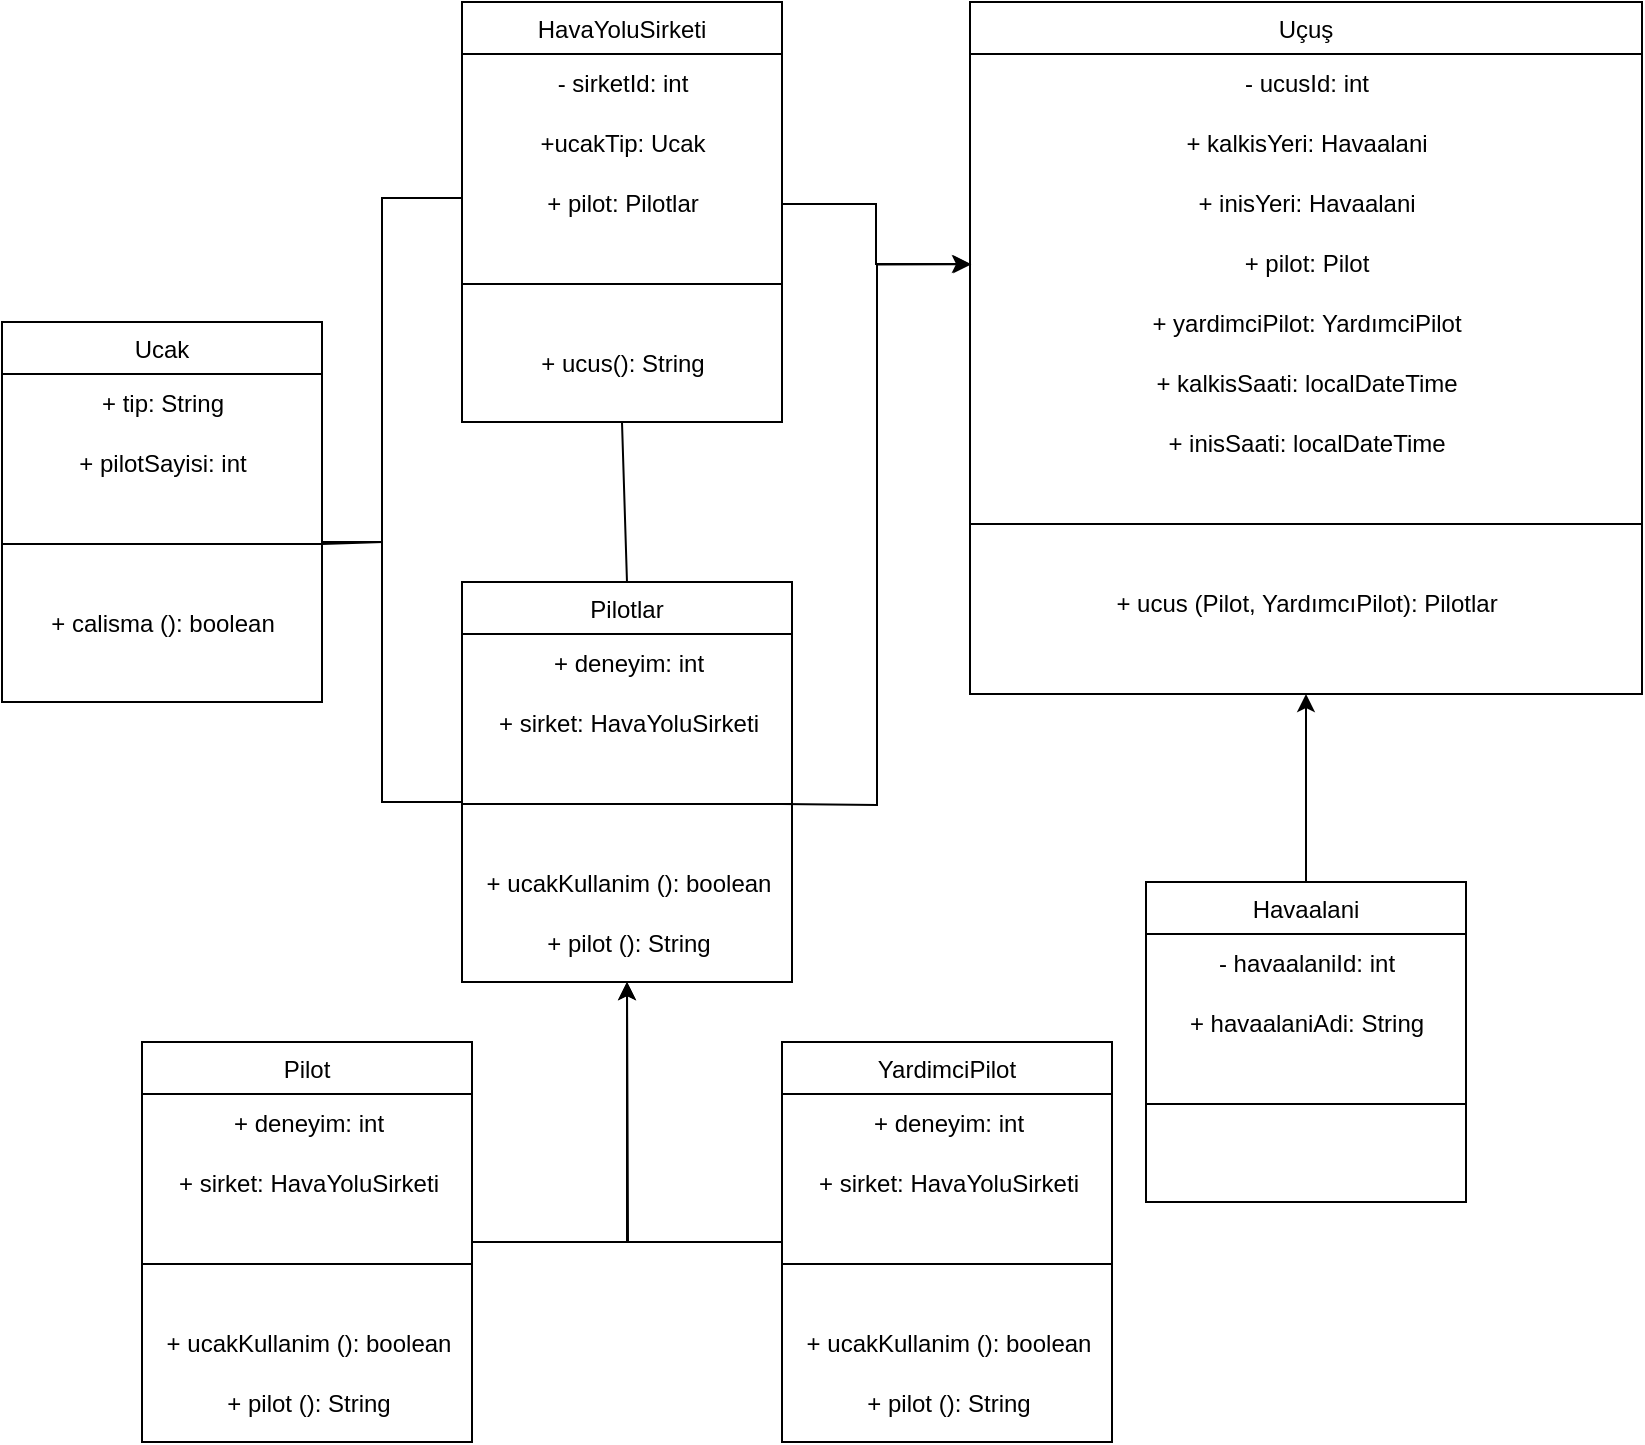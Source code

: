 <mxfile version="21.7.4" type="device">
  <diagram id="C5RBs43oDa-KdzZeNtuy" name="Page-1">
    <mxGraphModel dx="2294" dy="800" grid="1" gridSize="10" guides="1" tooltips="1" connect="1" arrows="1" fold="1" page="1" pageScale="1" pageWidth="827" pageHeight="1169" math="0" shadow="0">
      <root>
        <mxCell id="WIyWlLk6GJQsqaUBKTNV-0" />
        <mxCell id="WIyWlLk6GJQsqaUBKTNV-1" parent="WIyWlLk6GJQsqaUBKTNV-0" />
        <mxCell id="7I8WZK7cO3IiVVHnGnqm-39" value="Uçuş" style="swimlane;fontStyle=0;align=center;verticalAlign=top;childLayout=stackLayout;horizontal=1;startSize=26;horizontalStack=0;resizeParent=1;resizeLast=0;collapsible=1;marginBottom=0;rounded=0;shadow=0;strokeWidth=1;" vertex="1" parent="WIyWlLk6GJQsqaUBKTNV-1">
          <mxGeometry x="334" y="70" width="336" height="346" as="geometry">
            <mxRectangle x="130" y="380" width="160" height="26" as="alternateBounds" />
          </mxGeometry>
        </mxCell>
        <mxCell id="7I8WZK7cO3IiVVHnGnqm-42" value="- ucusId: int" style="text;html=1;align=center;verticalAlign=middle;resizable=0;points=[];autosize=1;strokeColor=none;fillColor=none;" vertex="1" parent="7I8WZK7cO3IiVVHnGnqm-39">
          <mxGeometry y="26" width="336" height="30" as="geometry" />
        </mxCell>
        <mxCell id="7I8WZK7cO3IiVVHnGnqm-43" value="+ kalkisYeri: Havaalani" style="text;html=1;align=center;verticalAlign=middle;resizable=0;points=[];autosize=1;strokeColor=none;fillColor=none;" vertex="1" parent="7I8WZK7cO3IiVVHnGnqm-39">
          <mxGeometry y="56" width="336" height="30" as="geometry" />
        </mxCell>
        <mxCell id="7I8WZK7cO3IiVVHnGnqm-64" value="+ inisYeri: Havaalani" style="text;html=1;align=center;verticalAlign=middle;resizable=0;points=[];autosize=1;strokeColor=none;fillColor=none;" vertex="1" parent="7I8WZK7cO3IiVVHnGnqm-39">
          <mxGeometry y="86" width="336" height="30" as="geometry" />
        </mxCell>
        <mxCell id="7I8WZK7cO3IiVVHnGnqm-45" value="+ pilot: Pilot" style="text;html=1;align=center;verticalAlign=middle;resizable=0;points=[];autosize=1;strokeColor=none;fillColor=none;" vertex="1" parent="7I8WZK7cO3IiVVHnGnqm-39">
          <mxGeometry y="116" width="336" height="30" as="geometry" />
        </mxCell>
        <mxCell id="7I8WZK7cO3IiVVHnGnqm-46" value="+ yardimciPilot: YardımciPilot" style="text;html=1;align=center;verticalAlign=middle;resizable=0;points=[];autosize=1;strokeColor=none;fillColor=none;" vertex="1" parent="7I8WZK7cO3IiVVHnGnqm-39">
          <mxGeometry y="146" width="336" height="30" as="geometry" />
        </mxCell>
        <mxCell id="7I8WZK7cO3IiVVHnGnqm-55" value="+ kalkisSaati: localDateTime" style="text;html=1;align=center;verticalAlign=middle;resizable=0;points=[];autosize=1;strokeColor=none;fillColor=none;" vertex="1" parent="7I8WZK7cO3IiVVHnGnqm-39">
          <mxGeometry y="176" width="336" height="30" as="geometry" />
        </mxCell>
        <mxCell id="7I8WZK7cO3IiVVHnGnqm-67" value="+ inisSaati: localDateTime" style="text;html=1;align=center;verticalAlign=middle;resizable=0;points=[];autosize=1;strokeColor=none;fillColor=none;" vertex="1" parent="7I8WZK7cO3IiVVHnGnqm-39">
          <mxGeometry y="206" width="336" height="30" as="geometry" />
        </mxCell>
        <mxCell id="7I8WZK7cO3IiVVHnGnqm-40" value="" style="line;html=1;strokeWidth=1;align=left;verticalAlign=middle;spacingTop=-1;spacingLeft=3;spacingRight=3;rotatable=0;labelPosition=right;points=[];portConstraint=eastwest;" vertex="1" parent="7I8WZK7cO3IiVVHnGnqm-39">
          <mxGeometry y="236" width="336" height="50" as="geometry" />
        </mxCell>
        <mxCell id="7I8WZK7cO3IiVVHnGnqm-65" value="+ ucus (Pilot, YardımcıPilot): Pilotlar" style="text;html=1;align=center;verticalAlign=middle;resizable=0;points=[];autosize=1;strokeColor=none;fillColor=none;" vertex="1" parent="7I8WZK7cO3IiVVHnGnqm-39">
          <mxGeometry y="286" width="336" height="30" as="geometry" />
        </mxCell>
        <mxCell id="7I8WZK7cO3IiVVHnGnqm-94" value="" style="edgeStyle=orthogonalEdgeStyle;rounded=0;orthogonalLoop=1;jettySize=auto;html=1;entryX=0.5;entryY=1;entryDx=0;entryDy=0;" edge="1" parent="WIyWlLk6GJQsqaUBKTNV-1" source="7I8WZK7cO3IiVVHnGnqm-57" target="7I8WZK7cO3IiVVHnGnqm-39">
          <mxGeometry relative="1" as="geometry" />
        </mxCell>
        <mxCell id="7I8WZK7cO3IiVVHnGnqm-57" value="Havaalani" style="swimlane;fontStyle=0;align=center;verticalAlign=top;childLayout=stackLayout;horizontal=1;startSize=26;horizontalStack=0;resizeParent=1;resizeLast=0;collapsible=1;marginBottom=0;rounded=0;shadow=0;strokeWidth=1;" vertex="1" parent="WIyWlLk6GJQsqaUBKTNV-1">
          <mxGeometry x="422" y="510" width="160" height="160" as="geometry">
            <mxRectangle x="130" y="380" width="160" height="26" as="alternateBounds" />
          </mxGeometry>
        </mxCell>
        <mxCell id="7I8WZK7cO3IiVVHnGnqm-58" value="- havaalaniId: int" style="text;html=1;align=center;verticalAlign=middle;resizable=0;points=[];autosize=1;strokeColor=none;fillColor=none;" vertex="1" parent="7I8WZK7cO3IiVVHnGnqm-57">
          <mxGeometry y="26" width="160" height="30" as="geometry" />
        </mxCell>
        <mxCell id="7I8WZK7cO3IiVVHnGnqm-83" value="+ havaalaniAdi: String" style="text;html=1;align=center;verticalAlign=middle;resizable=0;points=[];autosize=1;strokeColor=none;fillColor=none;" vertex="1" parent="7I8WZK7cO3IiVVHnGnqm-57">
          <mxGeometry y="56" width="160" height="30" as="geometry" />
        </mxCell>
        <mxCell id="7I8WZK7cO3IiVVHnGnqm-61" value="" style="line;html=1;strokeWidth=1;align=left;verticalAlign=middle;spacingTop=-1;spacingLeft=3;spacingRight=3;rotatable=0;labelPosition=right;points=[];portConstraint=eastwest;" vertex="1" parent="7I8WZK7cO3IiVVHnGnqm-57">
          <mxGeometry y="86" width="160" height="50" as="geometry" />
        </mxCell>
        <mxCell id="7I8WZK7cO3IiVVHnGnqm-68" value="Ucak" style="swimlane;fontStyle=0;align=center;verticalAlign=top;childLayout=stackLayout;horizontal=1;startSize=26;horizontalStack=0;resizeParent=1;resizeLast=0;collapsible=1;marginBottom=0;rounded=0;shadow=0;strokeWidth=1;" vertex="1" parent="WIyWlLk6GJQsqaUBKTNV-1">
          <mxGeometry x="-150" y="230" width="160" height="190" as="geometry">
            <mxRectangle x="130" y="380" width="160" height="26" as="alternateBounds" />
          </mxGeometry>
        </mxCell>
        <mxCell id="7I8WZK7cO3IiVVHnGnqm-69" value="+ tip: String" style="text;html=1;align=center;verticalAlign=middle;resizable=0;points=[];autosize=1;strokeColor=none;fillColor=none;" vertex="1" parent="7I8WZK7cO3IiVVHnGnqm-68">
          <mxGeometry y="26" width="160" height="30" as="geometry" />
        </mxCell>
        <mxCell id="7I8WZK7cO3IiVVHnGnqm-92" value="+ pilotSayisi: int" style="text;html=1;align=center;verticalAlign=middle;resizable=0;points=[];autosize=1;strokeColor=none;fillColor=none;" vertex="1" parent="7I8WZK7cO3IiVVHnGnqm-68">
          <mxGeometry y="56" width="160" height="30" as="geometry" />
        </mxCell>
        <mxCell id="7I8WZK7cO3IiVVHnGnqm-72" value="" style="line;html=1;strokeWidth=1;align=left;verticalAlign=middle;spacingTop=-1;spacingLeft=3;spacingRight=3;rotatable=0;labelPosition=right;points=[];portConstraint=eastwest;" vertex="1" parent="7I8WZK7cO3IiVVHnGnqm-68">
          <mxGeometry y="86" width="160" height="50" as="geometry" />
        </mxCell>
        <mxCell id="7I8WZK7cO3IiVVHnGnqm-73" value="+ calisma (): boolean" style="text;html=1;align=center;verticalAlign=middle;resizable=0;points=[];autosize=1;strokeColor=none;fillColor=none;" vertex="1" parent="7I8WZK7cO3IiVVHnGnqm-68">
          <mxGeometry y="136" width="160" height="30" as="geometry" />
        </mxCell>
        <mxCell id="7I8WZK7cO3IiVVHnGnqm-75" value="Pilotlar" style="swimlane;fontStyle=0;align=center;verticalAlign=top;childLayout=stackLayout;horizontal=1;startSize=26;horizontalStack=0;resizeParent=1;resizeLast=0;collapsible=1;marginBottom=0;rounded=0;shadow=0;strokeWidth=1;" vertex="1" parent="WIyWlLk6GJQsqaUBKTNV-1">
          <mxGeometry x="80" y="360" width="165" height="200" as="geometry">
            <mxRectangle x="130" y="380" width="160" height="26" as="alternateBounds" />
          </mxGeometry>
        </mxCell>
        <mxCell id="7I8WZK7cO3IiVVHnGnqm-76" value="+ deneyim: int" style="text;html=1;align=center;verticalAlign=middle;resizable=0;points=[];autosize=1;strokeColor=none;fillColor=none;" vertex="1" parent="7I8WZK7cO3IiVVHnGnqm-75">
          <mxGeometry y="26" width="165" height="30" as="geometry" />
        </mxCell>
        <mxCell id="7I8WZK7cO3IiVVHnGnqm-82" value="+ sirket: HavaYoluSirketi" style="text;html=1;align=center;verticalAlign=middle;resizable=0;points=[];autosize=1;strokeColor=none;fillColor=none;" vertex="1" parent="7I8WZK7cO3IiVVHnGnqm-75">
          <mxGeometry y="56" width="165" height="30" as="geometry" />
        </mxCell>
        <mxCell id="7I8WZK7cO3IiVVHnGnqm-79" value="" style="line;html=1;strokeWidth=1;align=left;verticalAlign=middle;spacingTop=-1;spacingLeft=3;spacingRight=3;rotatable=0;labelPosition=right;points=[];portConstraint=eastwest;" vertex="1" parent="7I8WZK7cO3IiVVHnGnqm-75">
          <mxGeometry y="86" width="165" height="50" as="geometry" />
        </mxCell>
        <mxCell id="7I8WZK7cO3IiVVHnGnqm-80" value="+ ucakKullanim (): boolean" style="text;html=1;align=center;verticalAlign=middle;resizable=0;points=[];autosize=1;strokeColor=none;fillColor=none;" vertex="1" parent="7I8WZK7cO3IiVVHnGnqm-75">
          <mxGeometry y="136" width="165" height="30" as="geometry" />
        </mxCell>
        <mxCell id="7I8WZK7cO3IiVVHnGnqm-81" value="+ pilot (): String" style="text;html=1;align=center;verticalAlign=middle;resizable=0;points=[];autosize=1;strokeColor=none;fillColor=none;" vertex="1" parent="7I8WZK7cO3IiVVHnGnqm-75">
          <mxGeometry y="166" width="165" height="30" as="geometry" />
        </mxCell>
        <mxCell id="7I8WZK7cO3IiVVHnGnqm-84" value="HavaYoluSirketi" style="swimlane;fontStyle=0;align=center;verticalAlign=top;childLayout=stackLayout;horizontal=1;startSize=26;horizontalStack=0;resizeParent=1;resizeLast=0;collapsible=1;marginBottom=0;rounded=0;shadow=0;strokeWidth=1;" vertex="1" parent="WIyWlLk6GJQsqaUBKTNV-1">
          <mxGeometry x="80" y="70" width="160" height="210" as="geometry">
            <mxRectangle x="130" y="380" width="160" height="26" as="alternateBounds" />
          </mxGeometry>
        </mxCell>
        <mxCell id="7I8WZK7cO3IiVVHnGnqm-85" value="- sirketId: int" style="text;html=1;align=center;verticalAlign=middle;resizable=0;points=[];autosize=1;strokeColor=none;fillColor=none;" vertex="1" parent="7I8WZK7cO3IiVVHnGnqm-84">
          <mxGeometry y="26" width="160" height="30" as="geometry" />
        </mxCell>
        <mxCell id="7I8WZK7cO3IiVVHnGnqm-93" value="+ucakTip: Ucak" style="text;html=1;align=center;verticalAlign=middle;resizable=0;points=[];autosize=1;strokeColor=none;fillColor=none;" vertex="1" parent="7I8WZK7cO3IiVVHnGnqm-84">
          <mxGeometry y="56" width="160" height="30" as="geometry" />
        </mxCell>
        <mxCell id="7I8WZK7cO3IiVVHnGnqm-86" value="+ pilot: Pilotlar" style="text;html=1;align=center;verticalAlign=middle;resizable=0;points=[];autosize=1;strokeColor=none;fillColor=none;" vertex="1" parent="7I8WZK7cO3IiVVHnGnqm-84">
          <mxGeometry y="86" width="160" height="30" as="geometry" />
        </mxCell>
        <mxCell id="7I8WZK7cO3IiVVHnGnqm-88" value="" style="line;html=1;strokeWidth=1;align=left;verticalAlign=middle;spacingTop=-1;spacingLeft=3;spacingRight=3;rotatable=0;labelPosition=right;points=[];portConstraint=eastwest;" vertex="1" parent="7I8WZK7cO3IiVVHnGnqm-84">
          <mxGeometry y="116" width="160" height="50" as="geometry" />
        </mxCell>
        <mxCell id="7I8WZK7cO3IiVVHnGnqm-89" value="+ ucus(): String" style="text;html=1;align=center;verticalAlign=middle;resizable=0;points=[];autosize=1;strokeColor=none;fillColor=none;" vertex="1" parent="7I8WZK7cO3IiVVHnGnqm-84">
          <mxGeometry y="166" width="160" height="30" as="geometry" />
        </mxCell>
        <mxCell id="7I8WZK7cO3IiVVHnGnqm-102" value="" style="endArrow=none;html=1;rounded=0;exitX=0.5;exitY=0;exitDx=0;exitDy=0;entryX=0.5;entryY=1;entryDx=0;entryDy=0;" edge="1" parent="WIyWlLk6GJQsqaUBKTNV-1" source="7I8WZK7cO3IiVVHnGnqm-75" target="7I8WZK7cO3IiVVHnGnqm-84">
          <mxGeometry width="50" height="50" relative="1" as="geometry">
            <mxPoint x="220" y="320" as="sourcePoint" />
            <mxPoint x="270" y="270" as="targetPoint" />
          </mxGeometry>
        </mxCell>
        <mxCell id="7I8WZK7cO3IiVVHnGnqm-103" value="" style="edgeStyle=orthogonalEdgeStyle;rounded=0;orthogonalLoop=1;jettySize=auto;html=1;" edge="1" parent="WIyWlLk6GJQsqaUBKTNV-1" source="7I8WZK7cO3IiVVHnGnqm-86" target="7I8WZK7cO3IiVVHnGnqm-45">
          <mxGeometry relative="1" as="geometry" />
        </mxCell>
        <mxCell id="7I8WZK7cO3IiVVHnGnqm-104" style="edgeStyle=orthogonalEdgeStyle;rounded=0;orthogonalLoop=1;jettySize=auto;html=1;entryX=0.002;entryY=0.505;entryDx=0;entryDy=0;entryPerimeter=0;" edge="1" parent="WIyWlLk6GJQsqaUBKTNV-1" target="7I8WZK7cO3IiVVHnGnqm-45">
          <mxGeometry relative="1" as="geometry">
            <mxPoint x="240" y="471" as="sourcePoint" />
          </mxGeometry>
        </mxCell>
        <mxCell id="7I8WZK7cO3IiVVHnGnqm-105" value="" style="endArrow=none;html=1;rounded=0;" edge="1" parent="WIyWlLk6GJQsqaUBKTNV-1">
          <mxGeometry width="50" height="50" relative="1" as="geometry">
            <mxPoint x="10" y="341" as="sourcePoint" />
            <mxPoint x="80" y="168" as="targetPoint" />
            <Array as="points">
              <mxPoint x="40" y="340" />
              <mxPoint x="40" y="168" />
            </Array>
          </mxGeometry>
        </mxCell>
        <mxCell id="7I8WZK7cO3IiVVHnGnqm-106" value="" style="endArrow=none;html=1;rounded=0;" edge="1" parent="WIyWlLk6GJQsqaUBKTNV-1">
          <mxGeometry width="50" height="50" relative="1" as="geometry">
            <mxPoint x="80" y="470" as="sourcePoint" />
            <mxPoint x="10" y="340" as="targetPoint" />
            <Array as="points">
              <mxPoint x="40" y="470" />
              <mxPoint x="40" y="340" />
            </Array>
          </mxGeometry>
        </mxCell>
        <mxCell id="7I8WZK7cO3IiVVHnGnqm-122" value="" style="edgeStyle=orthogonalEdgeStyle;rounded=0;orthogonalLoop=1;jettySize=auto;html=1;entryX=0.5;entryY=1;entryDx=0;entryDy=0;exitX=1;exitY=0.5;exitDx=0;exitDy=0;" edge="1" parent="WIyWlLk6GJQsqaUBKTNV-1" source="7I8WZK7cO3IiVVHnGnqm-108" target="7I8WZK7cO3IiVVHnGnqm-75">
          <mxGeometry relative="1" as="geometry">
            <mxPoint x="180" y="610" as="targetPoint" />
          </mxGeometry>
        </mxCell>
        <mxCell id="7I8WZK7cO3IiVVHnGnqm-108" value="Pilot" style="swimlane;fontStyle=0;align=center;verticalAlign=top;childLayout=stackLayout;horizontal=1;startSize=26;horizontalStack=0;resizeParent=1;resizeLast=0;collapsible=1;marginBottom=0;rounded=0;shadow=0;strokeWidth=1;" vertex="1" parent="WIyWlLk6GJQsqaUBKTNV-1">
          <mxGeometry x="-80" y="590" width="165" height="200" as="geometry">
            <mxRectangle x="130" y="380" width="160" height="26" as="alternateBounds" />
          </mxGeometry>
        </mxCell>
        <mxCell id="7I8WZK7cO3IiVVHnGnqm-109" value="+ deneyim: int" style="text;html=1;align=center;verticalAlign=middle;resizable=0;points=[];autosize=1;strokeColor=none;fillColor=none;" vertex="1" parent="7I8WZK7cO3IiVVHnGnqm-108">
          <mxGeometry y="26" width="165" height="30" as="geometry" />
        </mxCell>
        <mxCell id="7I8WZK7cO3IiVVHnGnqm-110" value="+ sirket: HavaYoluSirketi" style="text;html=1;align=center;verticalAlign=middle;resizable=0;points=[];autosize=1;strokeColor=none;fillColor=none;" vertex="1" parent="7I8WZK7cO3IiVVHnGnqm-108">
          <mxGeometry y="56" width="165" height="30" as="geometry" />
        </mxCell>
        <mxCell id="7I8WZK7cO3IiVVHnGnqm-111" value="" style="line;html=1;strokeWidth=1;align=left;verticalAlign=middle;spacingTop=-1;spacingLeft=3;spacingRight=3;rotatable=0;labelPosition=right;points=[];portConstraint=eastwest;" vertex="1" parent="7I8WZK7cO3IiVVHnGnqm-108">
          <mxGeometry y="86" width="165" height="50" as="geometry" />
        </mxCell>
        <mxCell id="7I8WZK7cO3IiVVHnGnqm-112" value="+ ucakKullanim (): boolean" style="text;html=1;align=center;verticalAlign=middle;resizable=0;points=[];autosize=1;strokeColor=none;fillColor=none;" vertex="1" parent="7I8WZK7cO3IiVVHnGnqm-108">
          <mxGeometry y="136" width="165" height="30" as="geometry" />
        </mxCell>
        <mxCell id="7I8WZK7cO3IiVVHnGnqm-113" value="+ pilot (): String" style="text;html=1;align=center;verticalAlign=middle;resizable=0;points=[];autosize=1;strokeColor=none;fillColor=none;" vertex="1" parent="7I8WZK7cO3IiVVHnGnqm-108">
          <mxGeometry y="166" width="165" height="30" as="geometry" />
        </mxCell>
        <mxCell id="7I8WZK7cO3IiVVHnGnqm-114" value="YardimciPilot" style="swimlane;fontStyle=0;align=center;verticalAlign=top;childLayout=stackLayout;horizontal=1;startSize=26;horizontalStack=0;resizeParent=1;resizeLast=0;collapsible=1;marginBottom=0;rounded=0;shadow=0;strokeWidth=1;" vertex="1" parent="WIyWlLk6GJQsqaUBKTNV-1">
          <mxGeometry x="240" y="590" width="165" height="200" as="geometry">
            <mxRectangle x="130" y="380" width="160" height="26" as="alternateBounds" />
          </mxGeometry>
        </mxCell>
        <mxCell id="7I8WZK7cO3IiVVHnGnqm-115" value="+ deneyim: int" style="text;html=1;align=center;verticalAlign=middle;resizable=0;points=[];autosize=1;strokeColor=none;fillColor=none;" vertex="1" parent="7I8WZK7cO3IiVVHnGnqm-114">
          <mxGeometry y="26" width="165" height="30" as="geometry" />
        </mxCell>
        <mxCell id="7I8WZK7cO3IiVVHnGnqm-116" value="+ sirket: HavaYoluSirketi" style="text;html=1;align=center;verticalAlign=middle;resizable=0;points=[];autosize=1;strokeColor=none;fillColor=none;" vertex="1" parent="7I8WZK7cO3IiVVHnGnqm-114">
          <mxGeometry y="56" width="165" height="30" as="geometry" />
        </mxCell>
        <mxCell id="7I8WZK7cO3IiVVHnGnqm-117" value="" style="line;html=1;strokeWidth=1;align=left;verticalAlign=middle;spacingTop=-1;spacingLeft=3;spacingRight=3;rotatable=0;labelPosition=right;points=[];portConstraint=eastwest;" vertex="1" parent="7I8WZK7cO3IiVVHnGnqm-114">
          <mxGeometry y="86" width="165" height="50" as="geometry" />
        </mxCell>
        <mxCell id="7I8WZK7cO3IiVVHnGnqm-118" value="+ ucakKullanim (): boolean" style="text;html=1;align=center;verticalAlign=middle;resizable=0;points=[];autosize=1;strokeColor=none;fillColor=none;" vertex="1" parent="7I8WZK7cO3IiVVHnGnqm-114">
          <mxGeometry y="136" width="165" height="30" as="geometry" />
        </mxCell>
        <mxCell id="7I8WZK7cO3IiVVHnGnqm-119" value="+ pilot (): String" style="text;html=1;align=center;verticalAlign=middle;resizable=0;points=[];autosize=1;strokeColor=none;fillColor=none;" vertex="1" parent="7I8WZK7cO3IiVVHnGnqm-114">
          <mxGeometry y="166" width="165" height="30" as="geometry" />
        </mxCell>
        <mxCell id="7I8WZK7cO3IiVVHnGnqm-124" value="" style="endArrow=classic;html=1;rounded=0;entryX=0.5;entryY=1;entryDx=0;entryDy=0;exitX=0;exitY=0.5;exitDx=0;exitDy=0;" edge="1" parent="WIyWlLk6GJQsqaUBKTNV-1" source="7I8WZK7cO3IiVVHnGnqm-114" target="7I8WZK7cO3IiVVHnGnqm-75">
          <mxGeometry width="50" height="50" relative="1" as="geometry">
            <mxPoint x="130" y="870" as="sourcePoint" />
            <mxPoint x="200" y="600" as="targetPoint" />
            <Array as="points">
              <mxPoint x="163" y="690" />
            </Array>
          </mxGeometry>
        </mxCell>
      </root>
    </mxGraphModel>
  </diagram>
</mxfile>
